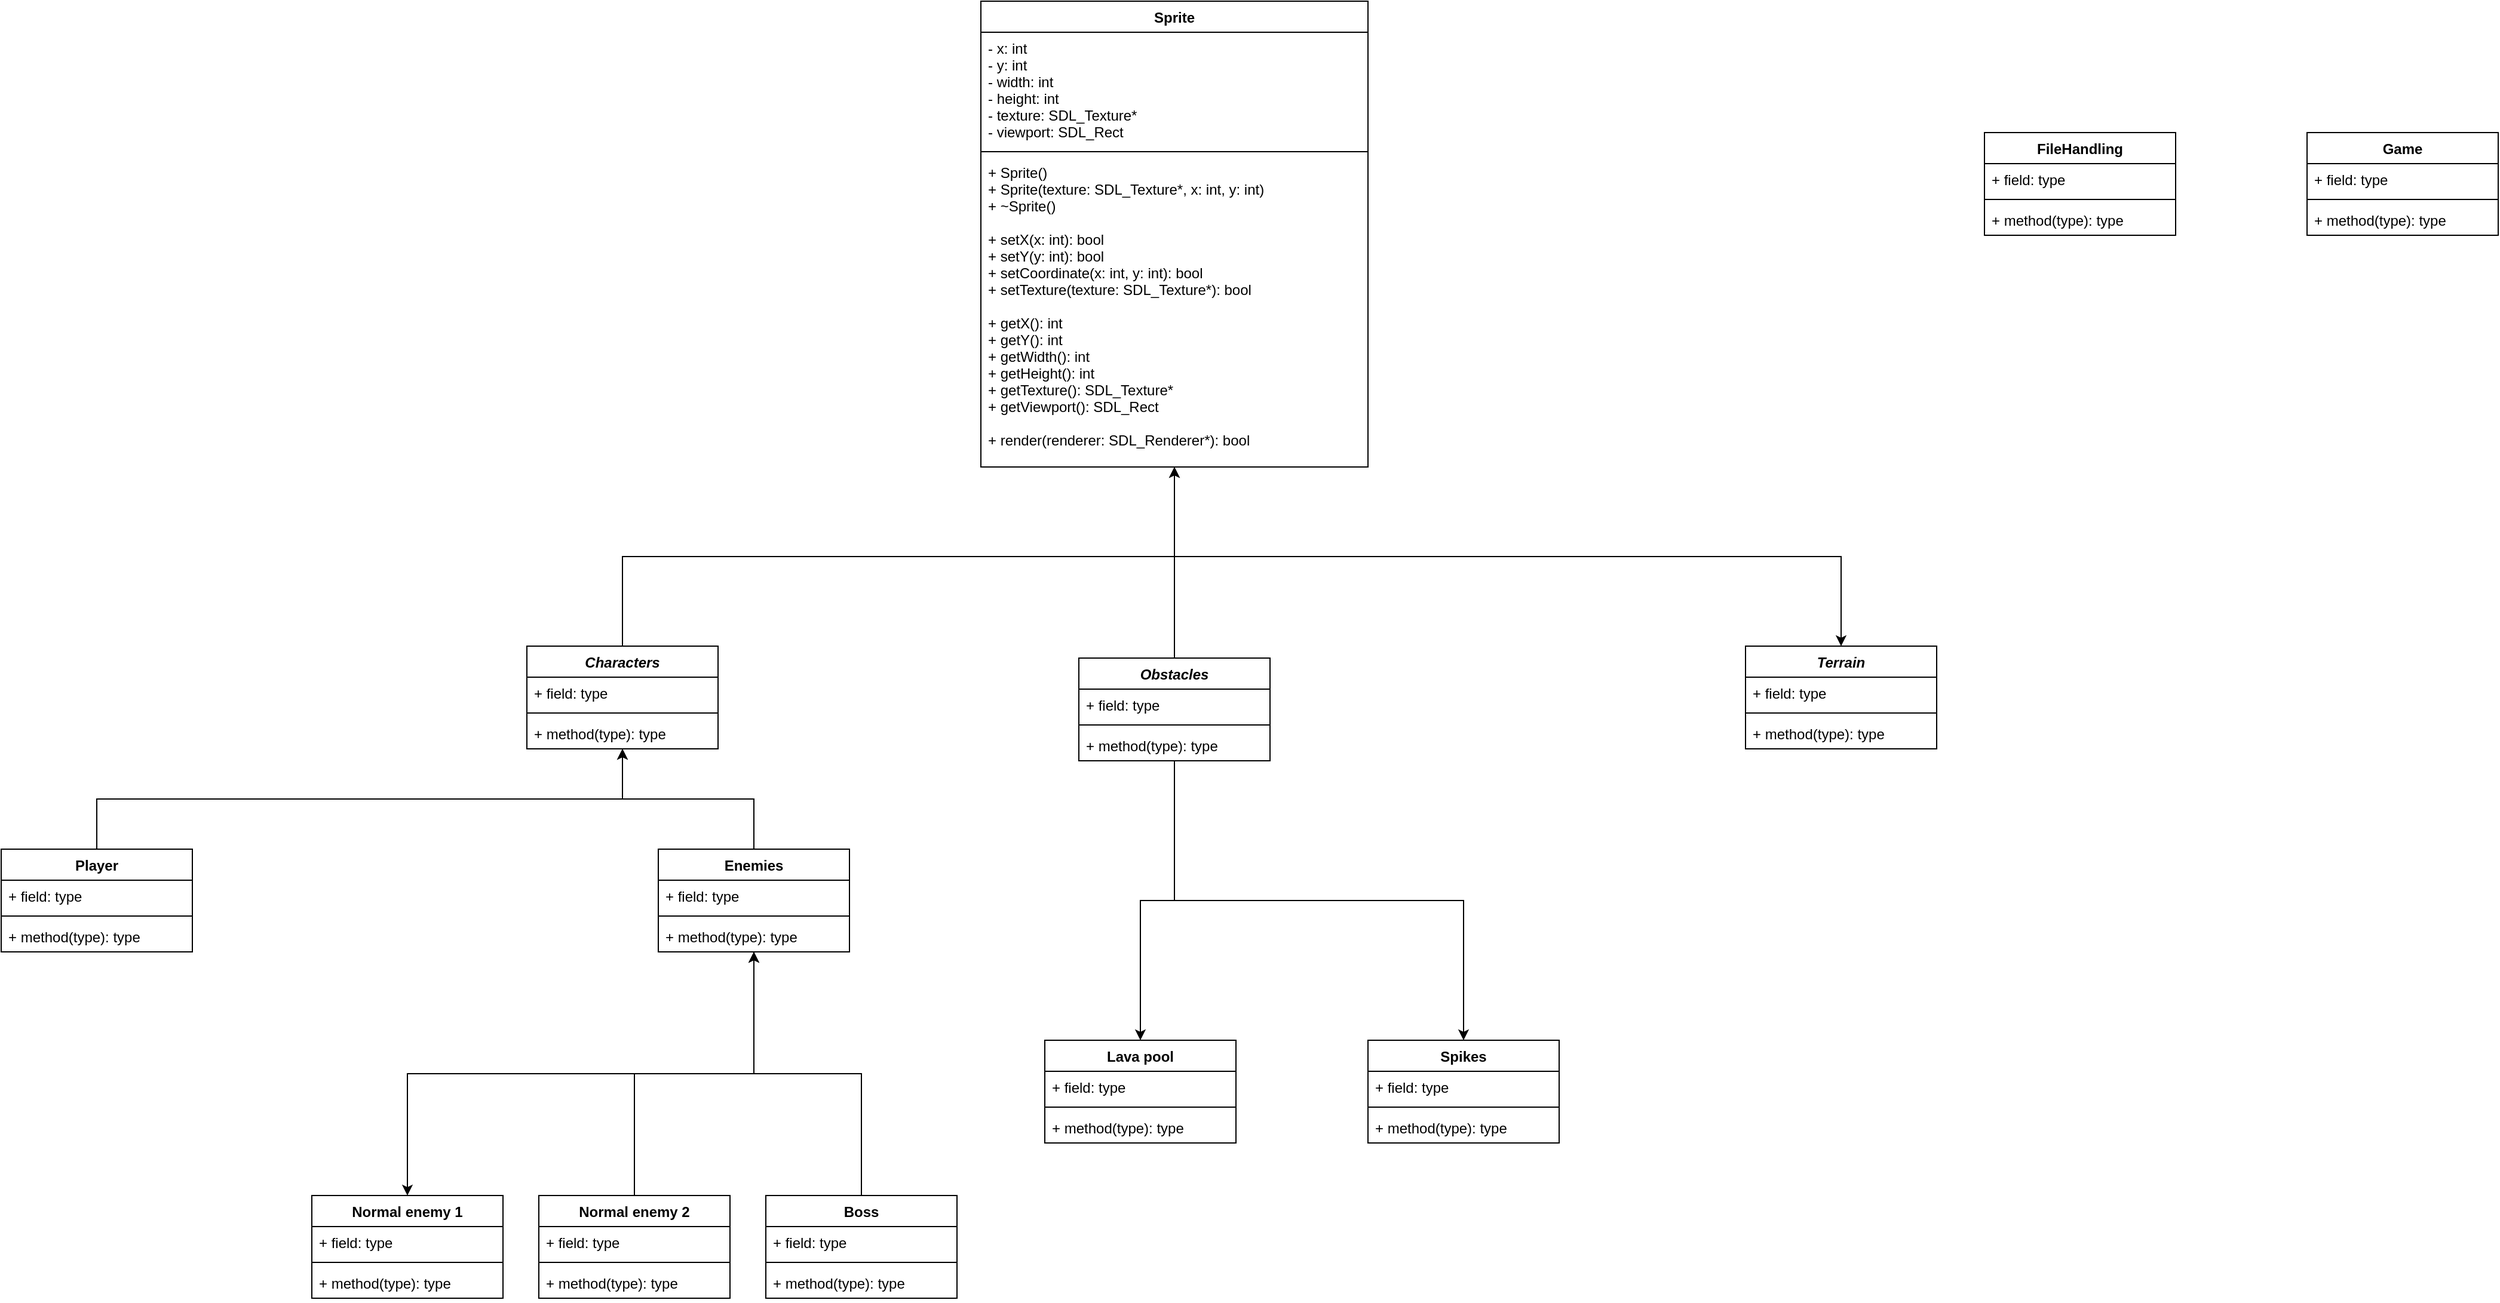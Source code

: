 <mxfile version="20.7.4" type="device"><diagram id="c8oBW-qjvavsfD2tW6SP" name="Page-1"><mxGraphModel dx="1190" dy="598" grid="1" gridSize="10" guides="1" tooltips="1" connect="1" arrows="1" fold="1" page="1" pageScale="1" pageWidth="827" pageHeight="1169" math="0" shadow="0"><root><mxCell id="0"/><mxCell id="1" parent="0"/><mxCell id="VmwZhY8e53boBmnFLK-E-12" style="edgeStyle=orthogonalEdgeStyle;rounded=0;orthogonalLoop=1;jettySize=auto;html=1;exitX=0.5;exitY=0;exitDx=0;exitDy=0;entryX=0.5;entryY=1;entryDx=0;entryDy=0;" parent="1" source="VmwZhY8e53boBmnFLK-E-6" target="VmwZhY8e53boBmnFLK-E-1" edge="1"><mxGeometry relative="1" as="geometry"/></mxCell><mxCell id="VmwZhY8e53boBmnFLK-E-29" style="edgeStyle=orthogonalEdgeStyle;rounded=0;orthogonalLoop=1;jettySize=auto;html=1;exitX=0.5;exitY=0;exitDx=0;exitDy=0;entryX=0.5;entryY=1;entryDx=0;entryDy=0;" parent="1" source="VmwZhY8e53boBmnFLK-E-24" target="VmwZhY8e53boBmnFLK-E-1" edge="1"><mxGeometry relative="1" as="geometry"/></mxCell><mxCell id="VmwZhY8e53boBmnFLK-E-44" style="edgeStyle=orthogonalEdgeStyle;rounded=0;orthogonalLoop=1;jettySize=auto;html=1;exitX=0.5;exitY=1;exitDx=0;exitDy=0;entryX=0.5;entryY=0;entryDx=0;entryDy=0;" parent="1" source="VmwZhY8e53boBmnFLK-E-1" target="VmwZhY8e53boBmnFLK-E-40" edge="1"><mxGeometry relative="1" as="geometry"/></mxCell><mxCell id="VmwZhY8e53boBmnFLK-E-1" value="Sprite" style="swimlane;fontStyle=1;align=center;verticalAlign=top;childLayout=stackLayout;horizontal=1;startSize=26;horizontalStack=0;resizeParent=1;resizeParentMax=0;resizeLast=0;collapsible=1;marginBottom=0;" parent="1" vertex="1"><mxGeometry x="280" y="30" width="324" height="390" as="geometry"/></mxCell><mxCell id="VmwZhY8e53boBmnFLK-E-2" value="- x: int&#10;- y: int&#10;- width: int&#10;- height: int&#10;- texture: SDL_Texture*&#10;- viewport: SDL_Rect&#10;" style="text;strokeColor=none;fillColor=none;align=left;verticalAlign=top;spacingLeft=4;spacingRight=4;overflow=hidden;rotatable=0;points=[[0,0.5],[1,0.5]];portConstraint=eastwest;" parent="VmwZhY8e53boBmnFLK-E-1" vertex="1"><mxGeometry y="26" width="324" height="96" as="geometry"/></mxCell><mxCell id="VmwZhY8e53boBmnFLK-E-3" value="" style="line;strokeWidth=1;fillColor=none;align=left;verticalAlign=middle;spacingTop=-1;spacingLeft=3;spacingRight=3;rotatable=0;labelPosition=right;points=[];portConstraint=eastwest;strokeColor=inherit;" parent="VmwZhY8e53boBmnFLK-E-1" vertex="1"><mxGeometry y="122" width="324" height="8" as="geometry"/></mxCell><mxCell id="VmwZhY8e53boBmnFLK-E-4" value="+ Sprite()&#10;+ Sprite(texture: SDL_Texture*, x: int, y: int)&#10;+ ~Sprite()&#10;&#10;+ setX(x: int): bool&#10;+ setY(y: int): bool&#10;+ setCoordinate(x: int, y: int): bool&#10;+ setTexture(texture: SDL_Texture*): bool&#10;&#10;+ getX(): int&#10;+ getY(): int&#10;+ getWidth(): int&#10;+ getHeight(): int&#10;+ getTexture(): SDL_Texture*&#10;+ getViewport(): SDL_Rect&#10;&#10;+ render(renderer: SDL_Renderer*): bool" style="text;strokeColor=none;fillColor=none;align=left;verticalAlign=top;spacingLeft=4;spacingRight=4;overflow=hidden;rotatable=0;points=[[0,0.5],[1,0.5]];portConstraint=eastwest;" parent="VmwZhY8e53boBmnFLK-E-1" vertex="1"><mxGeometry y="130" width="324" height="260" as="geometry"/></mxCell><mxCell id="VmwZhY8e53boBmnFLK-E-22" style="edgeStyle=orthogonalEdgeStyle;rounded=0;orthogonalLoop=1;jettySize=auto;html=1;exitX=0.5;exitY=0;exitDx=0;exitDy=0;entryX=0.5;entryY=1;entryDx=0;entryDy=0;" parent="1" source="VmwZhY8e53boBmnFLK-E-14" target="VmwZhY8e53boBmnFLK-E-6" edge="1"><mxGeometry relative="1" as="geometry"/></mxCell><mxCell id="VmwZhY8e53boBmnFLK-E-23" style="edgeStyle=orthogonalEdgeStyle;rounded=0;orthogonalLoop=1;jettySize=auto;html=1;exitX=0.5;exitY=0;exitDx=0;exitDy=0;entryX=0.5;entryY=1;entryDx=0;entryDy=0;" parent="1" source="VmwZhY8e53boBmnFLK-E-18" target="VmwZhY8e53boBmnFLK-E-6" edge="1"><mxGeometry relative="1" as="geometry"/></mxCell><mxCell id="VmwZhY8e53boBmnFLK-E-6" value="Characters" style="swimlane;fontStyle=3;align=center;verticalAlign=top;childLayout=stackLayout;horizontal=1;startSize=26;horizontalStack=0;resizeParent=1;resizeParentMax=0;resizeLast=0;collapsible=1;marginBottom=0;" parent="1" vertex="1"><mxGeometry x="-100" y="570" width="160" height="86" as="geometry"/></mxCell><mxCell id="VmwZhY8e53boBmnFLK-E-7" value="+ field: type" style="text;strokeColor=none;fillColor=none;align=left;verticalAlign=top;spacingLeft=4;spacingRight=4;overflow=hidden;rotatable=0;points=[[0,0.5],[1,0.5]];portConstraint=eastwest;" parent="VmwZhY8e53boBmnFLK-E-6" vertex="1"><mxGeometry y="26" width="160" height="26" as="geometry"/></mxCell><mxCell id="VmwZhY8e53boBmnFLK-E-8" value="" style="line;strokeWidth=1;fillColor=none;align=left;verticalAlign=middle;spacingTop=-1;spacingLeft=3;spacingRight=3;rotatable=0;labelPosition=right;points=[];portConstraint=eastwest;strokeColor=inherit;" parent="VmwZhY8e53boBmnFLK-E-6" vertex="1"><mxGeometry y="52" width="160" height="8" as="geometry"/></mxCell><mxCell id="VmwZhY8e53boBmnFLK-E-9" value="+ method(type): type" style="text;strokeColor=none;fillColor=none;align=left;verticalAlign=top;spacingLeft=4;spacingRight=4;overflow=hidden;rotatable=0;points=[[0,0.5],[1,0.5]];portConstraint=eastwest;" parent="VmwZhY8e53boBmnFLK-E-6" vertex="1"><mxGeometry y="60" width="160" height="26" as="geometry"/></mxCell><mxCell id="VmwZhY8e53boBmnFLK-E-14" value="Player" style="swimlane;fontStyle=1;align=center;verticalAlign=top;childLayout=stackLayout;horizontal=1;startSize=26;horizontalStack=0;resizeParent=1;resizeParentMax=0;resizeLast=0;collapsible=1;marginBottom=0;" parent="1" vertex="1"><mxGeometry x="-540" y="740" width="160" height="86" as="geometry"/></mxCell><mxCell id="VmwZhY8e53boBmnFLK-E-15" value="+ field: type" style="text;strokeColor=none;fillColor=none;align=left;verticalAlign=top;spacingLeft=4;spacingRight=4;overflow=hidden;rotatable=0;points=[[0,0.5],[1,0.5]];portConstraint=eastwest;" parent="VmwZhY8e53boBmnFLK-E-14" vertex="1"><mxGeometry y="26" width="160" height="26" as="geometry"/></mxCell><mxCell id="VmwZhY8e53boBmnFLK-E-16" value="" style="line;strokeWidth=1;fillColor=none;align=left;verticalAlign=middle;spacingTop=-1;spacingLeft=3;spacingRight=3;rotatable=0;labelPosition=right;points=[];portConstraint=eastwest;strokeColor=inherit;" parent="VmwZhY8e53boBmnFLK-E-14" vertex="1"><mxGeometry y="52" width="160" height="8" as="geometry"/></mxCell><mxCell id="VmwZhY8e53boBmnFLK-E-17" value="+ method(type): type" style="text;strokeColor=none;fillColor=none;align=left;verticalAlign=top;spacingLeft=4;spacingRight=4;overflow=hidden;rotatable=0;points=[[0,0.5],[1,0.5]];portConstraint=eastwest;" parent="VmwZhY8e53boBmnFLK-E-14" vertex="1"><mxGeometry y="60" width="160" height="26" as="geometry"/></mxCell><mxCell id="VmwZhY8e53boBmnFLK-E-58" style="edgeStyle=orthogonalEdgeStyle;rounded=0;orthogonalLoop=1;jettySize=auto;html=1;exitX=0.5;exitY=0;exitDx=0;exitDy=0;entryX=0.5;entryY=1;entryDx=0;entryDy=0;" parent="1" source="VmwZhY8e53boBmnFLK-E-49" target="VmwZhY8e53boBmnFLK-E-18" edge="1"><mxGeometry relative="1" as="geometry"/></mxCell><mxCell id="VmwZhY8e53boBmnFLK-E-65" style="edgeStyle=orthogonalEdgeStyle;rounded=0;orthogonalLoop=1;jettySize=auto;html=1;exitX=0.5;exitY=0;exitDx=0;exitDy=0;entryX=0.5;entryY=1;entryDx=0;entryDy=0;" parent="1" source="VmwZhY8e53boBmnFLK-E-61" target="VmwZhY8e53boBmnFLK-E-18" edge="1"><mxGeometry relative="1" as="geometry"/></mxCell><mxCell id="VmwZhY8e53boBmnFLK-E-74" style="edgeStyle=orthogonalEdgeStyle;rounded=0;orthogonalLoop=1;jettySize=auto;html=1;exitX=0.5;exitY=1;exitDx=0;exitDy=0;entryX=0.5;entryY=0;entryDx=0;entryDy=0;" parent="1" source="VmwZhY8e53boBmnFLK-E-18" target="VmwZhY8e53boBmnFLK-E-45" edge="1"><mxGeometry relative="1" as="geometry"/></mxCell><mxCell id="VmwZhY8e53boBmnFLK-E-18" value="Enemies" style="swimlane;fontStyle=1;align=center;verticalAlign=top;childLayout=stackLayout;horizontal=1;startSize=26;horizontalStack=0;resizeParent=1;resizeParentMax=0;resizeLast=0;collapsible=1;marginBottom=0;" parent="1" vertex="1"><mxGeometry x="10" y="740" width="160" height="86" as="geometry"/></mxCell><mxCell id="VmwZhY8e53boBmnFLK-E-19" value="+ field: type" style="text;strokeColor=none;fillColor=none;align=left;verticalAlign=top;spacingLeft=4;spacingRight=4;overflow=hidden;rotatable=0;points=[[0,0.5],[1,0.5]];portConstraint=eastwest;" parent="VmwZhY8e53boBmnFLK-E-18" vertex="1"><mxGeometry y="26" width="160" height="26" as="geometry"/></mxCell><mxCell id="VmwZhY8e53boBmnFLK-E-20" value="" style="line;strokeWidth=1;fillColor=none;align=left;verticalAlign=middle;spacingTop=-1;spacingLeft=3;spacingRight=3;rotatable=0;labelPosition=right;points=[];portConstraint=eastwest;strokeColor=inherit;" parent="VmwZhY8e53boBmnFLK-E-18" vertex="1"><mxGeometry y="52" width="160" height="8" as="geometry"/></mxCell><mxCell id="VmwZhY8e53boBmnFLK-E-21" value="+ method(type): type" style="text;strokeColor=none;fillColor=none;align=left;verticalAlign=top;spacingLeft=4;spacingRight=4;overflow=hidden;rotatable=0;points=[[0,0.5],[1,0.5]];portConstraint=eastwest;" parent="VmwZhY8e53boBmnFLK-E-18" vertex="1"><mxGeometry y="60" width="160" height="26" as="geometry"/></mxCell><mxCell id="VmwZhY8e53boBmnFLK-E-38" style="edgeStyle=orthogonalEdgeStyle;rounded=0;orthogonalLoop=1;jettySize=auto;html=1;exitX=0.5;exitY=1;exitDx=0;exitDy=0;entryX=0.5;entryY=0;entryDx=0;entryDy=0;" parent="1" source="VmwZhY8e53boBmnFLK-E-24" target="VmwZhY8e53boBmnFLK-E-30" edge="1"><mxGeometry relative="1" as="geometry"/></mxCell><mxCell id="VmwZhY8e53boBmnFLK-E-39" style="edgeStyle=orthogonalEdgeStyle;rounded=0;orthogonalLoop=1;jettySize=auto;html=1;exitX=0.5;exitY=1;exitDx=0;exitDy=0;" parent="1" source="VmwZhY8e53boBmnFLK-E-24" target="VmwZhY8e53boBmnFLK-E-34" edge="1"><mxGeometry relative="1" as="geometry"/></mxCell><mxCell id="VmwZhY8e53boBmnFLK-E-24" value="Obstacles" style="swimlane;fontStyle=3;align=center;verticalAlign=top;childLayout=stackLayout;horizontal=1;startSize=26;horizontalStack=0;resizeParent=1;resizeParentMax=0;resizeLast=0;collapsible=1;marginBottom=0;" parent="1" vertex="1"><mxGeometry x="362" y="580" width="160" height="86" as="geometry"/></mxCell><mxCell id="VmwZhY8e53boBmnFLK-E-25" value="+ field: type" style="text;strokeColor=none;fillColor=none;align=left;verticalAlign=top;spacingLeft=4;spacingRight=4;overflow=hidden;rotatable=0;points=[[0,0.5],[1,0.5]];portConstraint=eastwest;" parent="VmwZhY8e53boBmnFLK-E-24" vertex="1"><mxGeometry y="26" width="160" height="26" as="geometry"/></mxCell><mxCell id="VmwZhY8e53boBmnFLK-E-26" value="" style="line;strokeWidth=1;fillColor=none;align=left;verticalAlign=middle;spacingTop=-1;spacingLeft=3;spacingRight=3;rotatable=0;labelPosition=right;points=[];portConstraint=eastwest;strokeColor=inherit;" parent="VmwZhY8e53boBmnFLK-E-24" vertex="1"><mxGeometry y="52" width="160" height="8" as="geometry"/></mxCell><mxCell id="VmwZhY8e53boBmnFLK-E-27" value="+ method(type): type" style="text;strokeColor=none;fillColor=none;align=left;verticalAlign=top;spacingLeft=4;spacingRight=4;overflow=hidden;rotatable=0;points=[[0,0.5],[1,0.5]];portConstraint=eastwest;" parent="VmwZhY8e53boBmnFLK-E-24" vertex="1"><mxGeometry y="60" width="160" height="26" as="geometry"/></mxCell><mxCell id="VmwZhY8e53boBmnFLK-E-30" value="Lava pool" style="swimlane;fontStyle=1;align=center;verticalAlign=top;childLayout=stackLayout;horizontal=1;startSize=26;horizontalStack=0;resizeParent=1;resizeParentMax=0;resizeLast=0;collapsible=1;marginBottom=0;" parent="1" vertex="1"><mxGeometry x="333.5" y="900" width="160" height="86" as="geometry"/></mxCell><mxCell id="VmwZhY8e53boBmnFLK-E-31" value="+ field: type" style="text;strokeColor=none;fillColor=none;align=left;verticalAlign=top;spacingLeft=4;spacingRight=4;overflow=hidden;rotatable=0;points=[[0,0.5],[1,0.5]];portConstraint=eastwest;" parent="VmwZhY8e53boBmnFLK-E-30" vertex="1"><mxGeometry y="26" width="160" height="26" as="geometry"/></mxCell><mxCell id="VmwZhY8e53boBmnFLK-E-32" value="" style="line;strokeWidth=1;fillColor=none;align=left;verticalAlign=middle;spacingTop=-1;spacingLeft=3;spacingRight=3;rotatable=0;labelPosition=right;points=[];portConstraint=eastwest;strokeColor=inherit;" parent="VmwZhY8e53boBmnFLK-E-30" vertex="1"><mxGeometry y="52" width="160" height="8" as="geometry"/></mxCell><mxCell id="VmwZhY8e53boBmnFLK-E-33" value="+ method(type): type" style="text;strokeColor=none;fillColor=none;align=left;verticalAlign=top;spacingLeft=4;spacingRight=4;overflow=hidden;rotatable=0;points=[[0,0.5],[1,0.5]];portConstraint=eastwest;" parent="VmwZhY8e53boBmnFLK-E-30" vertex="1"><mxGeometry y="60" width="160" height="26" as="geometry"/></mxCell><mxCell id="VmwZhY8e53boBmnFLK-E-34" value="Spikes" style="swimlane;fontStyle=1;align=center;verticalAlign=top;childLayout=stackLayout;horizontal=1;startSize=26;horizontalStack=0;resizeParent=1;resizeParentMax=0;resizeLast=0;collapsible=1;marginBottom=0;" parent="1" vertex="1"><mxGeometry x="604" y="900" width="160" height="86" as="geometry"/></mxCell><mxCell id="VmwZhY8e53boBmnFLK-E-35" value="+ field: type" style="text;strokeColor=none;fillColor=none;align=left;verticalAlign=top;spacingLeft=4;spacingRight=4;overflow=hidden;rotatable=0;points=[[0,0.5],[1,0.5]];portConstraint=eastwest;" parent="VmwZhY8e53boBmnFLK-E-34" vertex="1"><mxGeometry y="26" width="160" height="26" as="geometry"/></mxCell><mxCell id="VmwZhY8e53boBmnFLK-E-36" value="" style="line;strokeWidth=1;fillColor=none;align=left;verticalAlign=middle;spacingTop=-1;spacingLeft=3;spacingRight=3;rotatable=0;labelPosition=right;points=[];portConstraint=eastwest;strokeColor=inherit;" parent="VmwZhY8e53boBmnFLK-E-34" vertex="1"><mxGeometry y="52" width="160" height="8" as="geometry"/></mxCell><mxCell id="VmwZhY8e53boBmnFLK-E-37" value="+ method(type): type" style="text;strokeColor=none;fillColor=none;align=left;verticalAlign=top;spacingLeft=4;spacingRight=4;overflow=hidden;rotatable=0;points=[[0,0.5],[1,0.5]];portConstraint=eastwest;" parent="VmwZhY8e53boBmnFLK-E-34" vertex="1"><mxGeometry y="60" width="160" height="26" as="geometry"/></mxCell><mxCell id="VmwZhY8e53boBmnFLK-E-40" value="Terrain" style="swimlane;fontStyle=3;align=center;verticalAlign=top;childLayout=stackLayout;horizontal=1;startSize=26;horizontalStack=0;resizeParent=1;resizeParentMax=0;resizeLast=0;collapsible=1;marginBottom=0;" parent="1" vertex="1"><mxGeometry x="920" y="570" width="160" height="86" as="geometry"/></mxCell><mxCell id="VmwZhY8e53boBmnFLK-E-41" value="+ field: type" style="text;strokeColor=none;fillColor=none;align=left;verticalAlign=top;spacingLeft=4;spacingRight=4;overflow=hidden;rotatable=0;points=[[0,0.5],[1,0.5]];portConstraint=eastwest;" parent="VmwZhY8e53boBmnFLK-E-40" vertex="1"><mxGeometry y="26" width="160" height="26" as="geometry"/></mxCell><mxCell id="VmwZhY8e53boBmnFLK-E-42" value="" style="line;strokeWidth=1;fillColor=none;align=left;verticalAlign=middle;spacingTop=-1;spacingLeft=3;spacingRight=3;rotatable=0;labelPosition=right;points=[];portConstraint=eastwest;strokeColor=inherit;" parent="VmwZhY8e53boBmnFLK-E-40" vertex="1"><mxGeometry y="52" width="160" height="8" as="geometry"/></mxCell><mxCell id="VmwZhY8e53boBmnFLK-E-43" value="+ method(type): type" style="text;strokeColor=none;fillColor=none;align=left;verticalAlign=top;spacingLeft=4;spacingRight=4;overflow=hidden;rotatable=0;points=[[0,0.5],[1,0.5]];portConstraint=eastwest;" parent="VmwZhY8e53boBmnFLK-E-40" vertex="1"><mxGeometry y="60" width="160" height="26" as="geometry"/></mxCell><mxCell id="VmwZhY8e53boBmnFLK-E-45" value="Normal enemy 1" style="swimlane;fontStyle=1;align=center;verticalAlign=top;childLayout=stackLayout;horizontal=1;startSize=26;horizontalStack=0;resizeParent=1;resizeParentMax=0;resizeLast=0;collapsible=1;marginBottom=0;" parent="1" vertex="1"><mxGeometry x="-280" y="1030" width="160" height="86" as="geometry"/></mxCell><mxCell id="VmwZhY8e53boBmnFLK-E-46" value="+ field: type" style="text;strokeColor=none;fillColor=none;align=left;verticalAlign=top;spacingLeft=4;spacingRight=4;overflow=hidden;rotatable=0;points=[[0,0.5],[1,0.5]];portConstraint=eastwest;" parent="VmwZhY8e53boBmnFLK-E-45" vertex="1"><mxGeometry y="26" width="160" height="26" as="geometry"/></mxCell><mxCell id="VmwZhY8e53boBmnFLK-E-47" value="" style="line;strokeWidth=1;fillColor=none;align=left;verticalAlign=middle;spacingTop=-1;spacingLeft=3;spacingRight=3;rotatable=0;labelPosition=right;points=[];portConstraint=eastwest;strokeColor=inherit;" parent="VmwZhY8e53boBmnFLK-E-45" vertex="1"><mxGeometry y="52" width="160" height="8" as="geometry"/></mxCell><mxCell id="VmwZhY8e53boBmnFLK-E-48" value="+ method(type): type" style="text;strokeColor=none;fillColor=none;align=left;verticalAlign=top;spacingLeft=4;spacingRight=4;overflow=hidden;rotatable=0;points=[[0,0.5],[1,0.5]];portConstraint=eastwest;" parent="VmwZhY8e53boBmnFLK-E-45" vertex="1"><mxGeometry y="60" width="160" height="26" as="geometry"/></mxCell><mxCell id="VmwZhY8e53boBmnFLK-E-49" value="Normal enemy 2" style="swimlane;fontStyle=1;align=center;verticalAlign=top;childLayout=stackLayout;horizontal=1;startSize=26;horizontalStack=0;resizeParent=1;resizeParentMax=0;resizeLast=0;collapsible=1;marginBottom=0;" parent="1" vertex="1"><mxGeometry x="-90" y="1030" width="160" height="86" as="geometry"/></mxCell><mxCell id="VmwZhY8e53boBmnFLK-E-50" value="+ field: type" style="text;strokeColor=none;fillColor=none;align=left;verticalAlign=top;spacingLeft=4;spacingRight=4;overflow=hidden;rotatable=0;points=[[0,0.5],[1,0.5]];portConstraint=eastwest;" parent="VmwZhY8e53boBmnFLK-E-49" vertex="1"><mxGeometry y="26" width="160" height="26" as="geometry"/></mxCell><mxCell id="VmwZhY8e53boBmnFLK-E-51" value="" style="line;strokeWidth=1;fillColor=none;align=left;verticalAlign=middle;spacingTop=-1;spacingLeft=3;spacingRight=3;rotatable=0;labelPosition=right;points=[];portConstraint=eastwest;strokeColor=inherit;" parent="VmwZhY8e53boBmnFLK-E-49" vertex="1"><mxGeometry y="52" width="160" height="8" as="geometry"/></mxCell><mxCell id="VmwZhY8e53boBmnFLK-E-52" value="+ method(type): type" style="text;strokeColor=none;fillColor=none;align=left;verticalAlign=top;spacingLeft=4;spacingRight=4;overflow=hidden;rotatable=0;points=[[0,0.5],[1,0.5]];portConstraint=eastwest;" parent="VmwZhY8e53boBmnFLK-E-49" vertex="1"><mxGeometry y="60" width="160" height="26" as="geometry"/></mxCell><mxCell id="VmwZhY8e53boBmnFLK-E-61" value="Boss" style="swimlane;fontStyle=1;align=center;verticalAlign=top;childLayout=stackLayout;horizontal=1;startSize=26;horizontalStack=0;resizeParent=1;resizeParentMax=0;resizeLast=0;collapsible=1;marginBottom=0;" parent="1" vertex="1"><mxGeometry x="100" y="1030" width="160" height="86" as="geometry"/></mxCell><mxCell id="VmwZhY8e53boBmnFLK-E-62" value="+ field: type" style="text;strokeColor=none;fillColor=none;align=left;verticalAlign=top;spacingLeft=4;spacingRight=4;overflow=hidden;rotatable=0;points=[[0,0.5],[1,0.5]];portConstraint=eastwest;" parent="VmwZhY8e53boBmnFLK-E-61" vertex="1"><mxGeometry y="26" width="160" height="26" as="geometry"/></mxCell><mxCell id="VmwZhY8e53boBmnFLK-E-63" value="" style="line;strokeWidth=1;fillColor=none;align=left;verticalAlign=middle;spacingTop=-1;spacingLeft=3;spacingRight=3;rotatable=0;labelPosition=right;points=[];portConstraint=eastwest;strokeColor=inherit;" parent="VmwZhY8e53boBmnFLK-E-61" vertex="1"><mxGeometry y="52" width="160" height="8" as="geometry"/></mxCell><mxCell id="VmwZhY8e53boBmnFLK-E-64" value="+ method(type): type" style="text;strokeColor=none;fillColor=none;align=left;verticalAlign=top;spacingLeft=4;spacingRight=4;overflow=hidden;rotatable=0;points=[[0,0.5],[1,0.5]];portConstraint=eastwest;" parent="VmwZhY8e53boBmnFLK-E-61" vertex="1"><mxGeometry y="60" width="160" height="26" as="geometry"/></mxCell><mxCell id="VmwZhY8e53boBmnFLK-E-66" value="FileHandling" style="swimlane;fontStyle=1;align=center;verticalAlign=top;childLayout=stackLayout;horizontal=1;startSize=26;horizontalStack=0;resizeParent=1;resizeParentMax=0;resizeLast=0;collapsible=1;marginBottom=0;" parent="1" vertex="1"><mxGeometry x="1120" y="140" width="160" height="86" as="geometry"/></mxCell><mxCell id="VmwZhY8e53boBmnFLK-E-67" value="+ field: type" style="text;strokeColor=none;fillColor=none;align=left;verticalAlign=top;spacingLeft=4;spacingRight=4;overflow=hidden;rotatable=0;points=[[0,0.5],[1,0.5]];portConstraint=eastwest;" parent="VmwZhY8e53boBmnFLK-E-66" vertex="1"><mxGeometry y="26" width="160" height="26" as="geometry"/></mxCell><mxCell id="VmwZhY8e53boBmnFLK-E-68" value="" style="line;strokeWidth=1;fillColor=none;align=left;verticalAlign=middle;spacingTop=-1;spacingLeft=3;spacingRight=3;rotatable=0;labelPosition=right;points=[];portConstraint=eastwest;strokeColor=inherit;" parent="VmwZhY8e53boBmnFLK-E-66" vertex="1"><mxGeometry y="52" width="160" height="8" as="geometry"/></mxCell><mxCell id="VmwZhY8e53boBmnFLK-E-69" value="+ method(type): type" style="text;strokeColor=none;fillColor=none;align=left;verticalAlign=top;spacingLeft=4;spacingRight=4;overflow=hidden;rotatable=0;points=[[0,0.5],[1,0.5]];portConstraint=eastwest;" parent="VmwZhY8e53boBmnFLK-E-66" vertex="1"><mxGeometry y="60" width="160" height="26" as="geometry"/></mxCell><mxCell id="VmwZhY8e53boBmnFLK-E-70" value="Game" style="swimlane;fontStyle=1;align=center;verticalAlign=top;childLayout=stackLayout;horizontal=1;startSize=26;horizontalStack=0;resizeParent=1;resizeParentMax=0;resizeLast=0;collapsible=1;marginBottom=0;" parent="1" vertex="1"><mxGeometry x="1390" y="140" width="160" height="86" as="geometry"/></mxCell><mxCell id="VmwZhY8e53boBmnFLK-E-71" value="+ field: type" style="text;strokeColor=none;fillColor=none;align=left;verticalAlign=top;spacingLeft=4;spacingRight=4;overflow=hidden;rotatable=0;points=[[0,0.5],[1,0.5]];portConstraint=eastwest;" parent="VmwZhY8e53boBmnFLK-E-70" vertex="1"><mxGeometry y="26" width="160" height="26" as="geometry"/></mxCell><mxCell id="VmwZhY8e53boBmnFLK-E-72" value="" style="line;strokeWidth=1;fillColor=none;align=left;verticalAlign=middle;spacingTop=-1;spacingLeft=3;spacingRight=3;rotatable=0;labelPosition=right;points=[];portConstraint=eastwest;strokeColor=inherit;" parent="VmwZhY8e53boBmnFLK-E-70" vertex="1"><mxGeometry y="52" width="160" height="8" as="geometry"/></mxCell><mxCell id="VmwZhY8e53boBmnFLK-E-73" value="+ method(type): type" style="text;strokeColor=none;fillColor=none;align=left;verticalAlign=top;spacingLeft=4;spacingRight=4;overflow=hidden;rotatable=0;points=[[0,0.5],[1,0.5]];portConstraint=eastwest;" parent="VmwZhY8e53boBmnFLK-E-70" vertex="1"><mxGeometry y="60" width="160" height="26" as="geometry"/></mxCell></root></mxGraphModel></diagram></mxfile>
